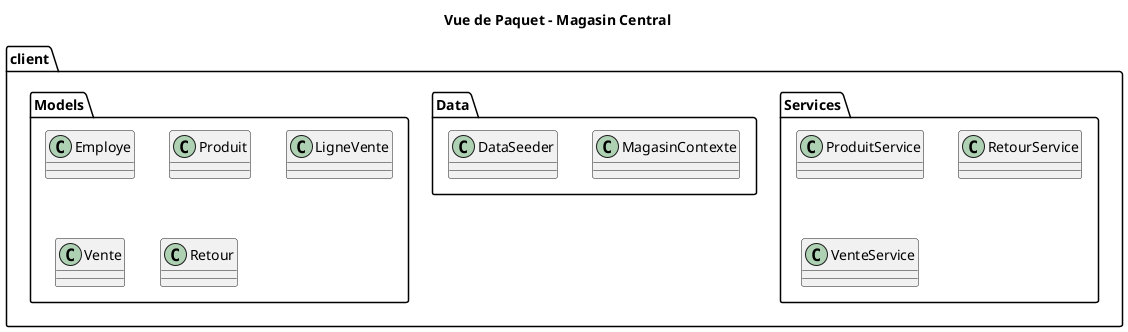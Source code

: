 @startuml VuePaquet_MagasinCentral
title Vue de Paquet - Magasin Central
top to bottom direction

package "client.Services" {
  class ProduitService
  class RetourService
  class VenteService
}

package "client.Data" {
  class MagasinContexte
  class DataSeeder
}

package "client.Models" {
  class Employe
  class Produit
  class LigneVente
  class Vente
  class Retour
}

@enduml
